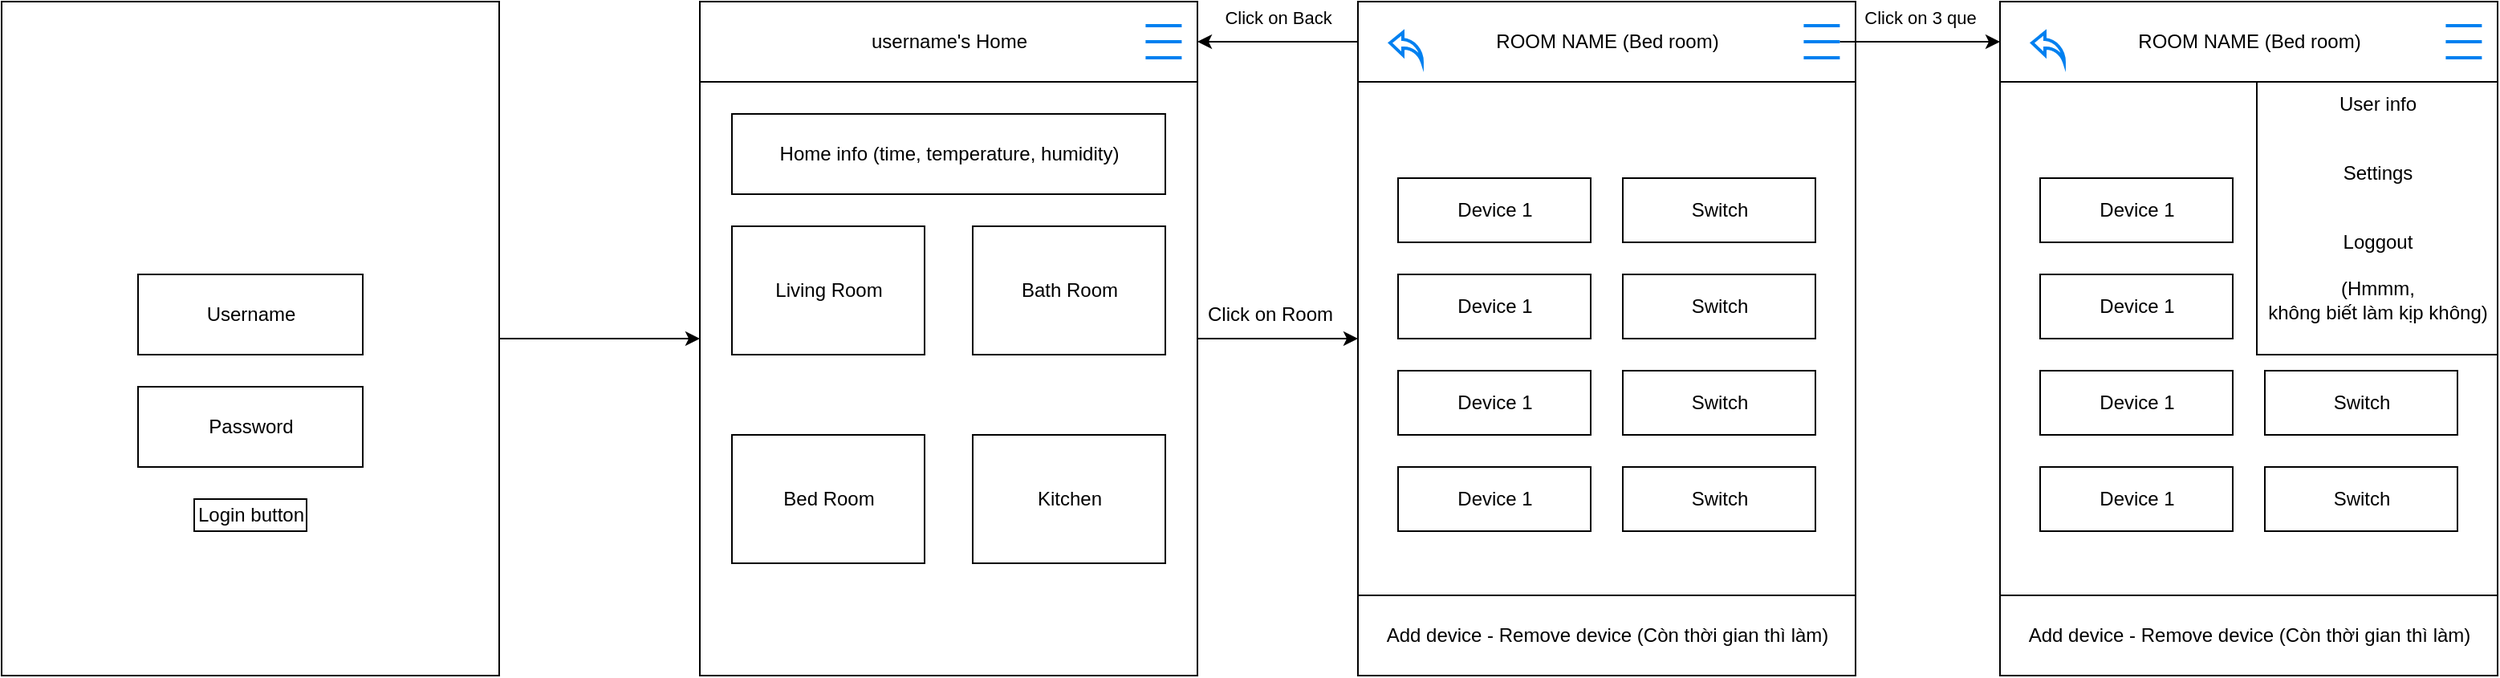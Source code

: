 <mxfile version="14.6.13" type="device"><diagram id="3OjreYFjAjVidIxBB8FL" name="Page-1"><mxGraphModel dx="1588" dy="960" grid="1" gridSize="10" guides="1" tooltips="1" connect="1" arrows="1" fold="1" page="1" pageScale="1" pageWidth="850" pageHeight="1100" math="0" shadow="0"><root><mxCell id="0"/><mxCell id="1" parent="0"/><mxCell id="B06hxSmvJGXlFkLfWqfJ-16" style="edgeStyle=orthogonalEdgeStyle;rounded=0;orthogonalLoop=1;jettySize=auto;html=1;" edge="1" parent="1" source="B06hxSmvJGXlFkLfWqfJ-1" target="B06hxSmvJGXlFkLfWqfJ-5"><mxGeometry relative="1" as="geometry"/></mxCell><mxCell id="B06hxSmvJGXlFkLfWqfJ-1" value="" style="html=1;verticalAlign=top;" vertex="1" parent="1"><mxGeometry x="165" y="190" width="310" height="420" as="geometry"/></mxCell><mxCell id="B06hxSmvJGXlFkLfWqfJ-2" value="Username" style="html=1;" vertex="1" parent="1"><mxGeometry x="250" y="360" width="140" height="50" as="geometry"/></mxCell><mxCell id="B06hxSmvJGXlFkLfWqfJ-3" value="Password" style="html=1;" vertex="1" parent="1"><mxGeometry x="250" y="430" width="140" height="50" as="geometry"/></mxCell><mxCell id="B06hxSmvJGXlFkLfWqfJ-4" value="Login button" style="html=1;" vertex="1" parent="1"><mxGeometry x="285" y="500" width="70" height="20" as="geometry"/></mxCell><mxCell id="B06hxSmvJGXlFkLfWqfJ-25" style="edgeStyle=orthogonalEdgeStyle;rounded=0;orthogonalLoop=1;jettySize=auto;html=1;entryX=0;entryY=0.5;entryDx=0;entryDy=0;" edge="1" parent="1" source="B06hxSmvJGXlFkLfWqfJ-5" target="B06hxSmvJGXlFkLfWqfJ-17"><mxGeometry relative="1" as="geometry"/></mxCell><mxCell id="B06hxSmvJGXlFkLfWqfJ-5" value="" style="html=1;verticalAlign=top;" vertex="1" parent="1"><mxGeometry x="600" y="190" width="310" height="420" as="geometry"/></mxCell><mxCell id="B06hxSmvJGXlFkLfWqfJ-6" value="Living Room" style="html=1;" vertex="1" parent="1"><mxGeometry x="620" y="330" width="120" height="80" as="geometry"/></mxCell><mxCell id="B06hxSmvJGXlFkLfWqfJ-7" value="username's Home" style="html=1;" vertex="1" parent="1"><mxGeometry x="600" y="190" width="310" height="50" as="geometry"/></mxCell><mxCell id="B06hxSmvJGXlFkLfWqfJ-9" value="" style="html=1;verticalLabelPosition=bottom;align=center;labelBackgroundColor=#ffffff;verticalAlign=top;strokeWidth=2;strokeColor=#0080F0;shadow=0;dashed=0;shape=mxgraph.ios7.icons.most_viewed;pointerEvents=1" vertex="1" parent="1"><mxGeometry x="870" y="202.3" width="30.2" height="25.4" as="geometry"/></mxCell><mxCell id="B06hxSmvJGXlFkLfWqfJ-11" value="Bath Room" style="html=1;" vertex="1" parent="1"><mxGeometry x="770" y="330" width="120" height="80" as="geometry"/></mxCell><mxCell id="B06hxSmvJGXlFkLfWqfJ-12" value="Bed Room" style="html=1;" vertex="1" parent="1"><mxGeometry x="620" y="460" width="120" height="80" as="geometry"/></mxCell><mxCell id="B06hxSmvJGXlFkLfWqfJ-13" value="Kitchen" style="html=1;" vertex="1" parent="1"><mxGeometry x="770" y="460" width="120" height="80" as="geometry"/></mxCell><mxCell id="B06hxSmvJGXlFkLfWqfJ-14" value="Home info (time, temperature, humidity)" style="html=1;" vertex="1" parent="1"><mxGeometry x="620" y="260" width="270" height="50" as="geometry"/></mxCell><mxCell id="B06hxSmvJGXlFkLfWqfJ-17" value="" style="html=1;verticalAlign=top;" vertex="1" parent="1"><mxGeometry x="1010" y="190" width="310" height="420" as="geometry"/></mxCell><mxCell id="B06hxSmvJGXlFkLfWqfJ-18" value="Device 1" style="html=1;" vertex="1" parent="1"><mxGeometry x="1035" y="300" width="120" height="40" as="geometry"/></mxCell><mxCell id="B06hxSmvJGXlFkLfWqfJ-52" value="Click on Back" style="edgeStyle=orthogonalEdgeStyle;rounded=0;orthogonalLoop=1;jettySize=auto;html=1;entryX=1;entryY=0.5;entryDx=0;entryDy=0;" edge="1" parent="1" source="B06hxSmvJGXlFkLfWqfJ-19" target="B06hxSmvJGXlFkLfWqfJ-7"><mxGeometry y="-15" relative="1" as="geometry"><mxPoint as="offset"/></mxGeometry></mxCell><mxCell id="B06hxSmvJGXlFkLfWqfJ-19" value="ROOM NAME (Bed room)" style="html=1;" vertex="1" parent="1"><mxGeometry x="1010" y="190" width="310" height="50" as="geometry"/></mxCell><mxCell id="B06hxSmvJGXlFkLfWqfJ-54" value="Click on 3 que" style="edgeStyle=orthogonalEdgeStyle;rounded=0;orthogonalLoop=1;jettySize=auto;html=1;" edge="1" parent="1" source="B06hxSmvJGXlFkLfWqfJ-20" target="B06hxSmvJGXlFkLfWqfJ-40"><mxGeometry x="-0.002" y="15" relative="1" as="geometry"><mxPoint as="offset"/></mxGeometry></mxCell><mxCell id="B06hxSmvJGXlFkLfWqfJ-20" value="" style="html=1;verticalLabelPosition=bottom;align=center;labelBackgroundColor=#ffffff;verticalAlign=top;strokeWidth=2;strokeColor=#0080F0;shadow=0;dashed=0;shape=mxgraph.ios7.icons.most_viewed;pointerEvents=1" vertex="1" parent="1"><mxGeometry x="1280" y="202.3" width="30.2" height="25.4" as="geometry"/></mxCell><mxCell id="B06hxSmvJGXlFkLfWqfJ-21" value="Switch" style="html=1;" vertex="1" parent="1"><mxGeometry x="1175" y="300" width="120" height="40" as="geometry"/></mxCell><mxCell id="B06hxSmvJGXlFkLfWqfJ-26" value="Device 1" style="html=1;" vertex="1" parent="1"><mxGeometry x="1035" y="360" width="120" height="40" as="geometry"/></mxCell><mxCell id="B06hxSmvJGXlFkLfWqfJ-27" value="Switch" style="html=1;" vertex="1" parent="1"><mxGeometry x="1175" y="360" width="120" height="40" as="geometry"/></mxCell><mxCell id="B06hxSmvJGXlFkLfWqfJ-28" value="Device 1" style="html=1;" vertex="1" parent="1"><mxGeometry x="1035" y="420" width="120" height="40" as="geometry"/></mxCell><mxCell id="B06hxSmvJGXlFkLfWqfJ-29" value="Switch" style="html=1;" vertex="1" parent="1"><mxGeometry x="1175" y="420" width="120" height="40" as="geometry"/></mxCell><mxCell id="B06hxSmvJGXlFkLfWqfJ-30" value="Device 1" style="html=1;" vertex="1" parent="1"><mxGeometry x="1035" y="480" width="120" height="40" as="geometry"/></mxCell><mxCell id="B06hxSmvJGXlFkLfWqfJ-31" value="Switch" style="html=1;" vertex="1" parent="1"><mxGeometry x="1175" y="480" width="120" height="40" as="geometry"/></mxCell><mxCell id="B06hxSmvJGXlFkLfWqfJ-36" value="" style="html=1;verticalLabelPosition=bottom;align=center;labelBackgroundColor=#ffffff;verticalAlign=top;strokeWidth=2;strokeColor=#0080F0;shadow=0;dashed=0;shape=mxgraph.ios7.icons.back;" vertex="1" parent="1"><mxGeometry x="1030" y="209.2" width="20" height="18.5" as="geometry"/></mxCell><mxCell id="B06hxSmvJGXlFkLfWqfJ-37" value="Add device - Remove device (Còn thời gian thì làm)" style="html=1;" vertex="1" parent="1"><mxGeometry x="1010" y="560" width="310" height="50" as="geometry"/></mxCell><mxCell id="B06hxSmvJGXlFkLfWqfJ-38" value="" style="html=1;verticalAlign=top;" vertex="1" parent="1"><mxGeometry x="1410" y="190" width="310" height="420" as="geometry"/></mxCell><mxCell id="B06hxSmvJGXlFkLfWqfJ-39" value="Device 1" style="html=1;" vertex="1" parent="1"><mxGeometry x="1435" y="300" width="120" height="40" as="geometry"/></mxCell><mxCell id="B06hxSmvJGXlFkLfWqfJ-40" value="ROOM NAME (Bed room)" style="html=1;" vertex="1" parent="1"><mxGeometry x="1410" y="190" width="310" height="50" as="geometry"/></mxCell><mxCell id="B06hxSmvJGXlFkLfWqfJ-41" value="" style="html=1;verticalLabelPosition=bottom;align=center;labelBackgroundColor=#ffffff;verticalAlign=top;strokeWidth=2;strokeColor=#0080F0;shadow=0;dashed=0;shape=mxgraph.ios7.icons.most_viewed;pointerEvents=1" vertex="1" parent="1"><mxGeometry x="1680" y="202.3" width="30.2" height="25.4" as="geometry"/></mxCell><mxCell id="B06hxSmvJGXlFkLfWqfJ-42" value="Switch" style="html=1;" vertex="1" parent="1"><mxGeometry x="1575" y="300" width="120" height="40" as="geometry"/></mxCell><mxCell id="B06hxSmvJGXlFkLfWqfJ-43" value="Device 1" style="html=1;" vertex="1" parent="1"><mxGeometry x="1435" y="360" width="120" height="40" as="geometry"/></mxCell><mxCell id="B06hxSmvJGXlFkLfWqfJ-44" value="Switch" style="html=1;" vertex="1" parent="1"><mxGeometry x="1575" y="360" width="120" height="40" as="geometry"/></mxCell><mxCell id="B06hxSmvJGXlFkLfWqfJ-45" value="Device 1" style="html=1;" vertex="1" parent="1"><mxGeometry x="1435" y="420" width="120" height="40" as="geometry"/></mxCell><mxCell id="B06hxSmvJGXlFkLfWqfJ-46" value="Switch" style="html=1;" vertex="1" parent="1"><mxGeometry x="1575" y="420" width="120" height="40" as="geometry"/></mxCell><mxCell id="B06hxSmvJGXlFkLfWqfJ-47" value="Device 1" style="html=1;" vertex="1" parent="1"><mxGeometry x="1435" y="480" width="120" height="40" as="geometry"/></mxCell><mxCell id="B06hxSmvJGXlFkLfWqfJ-48" value="Switch" style="html=1;" vertex="1" parent="1"><mxGeometry x="1575" y="480" width="120" height="40" as="geometry"/></mxCell><mxCell id="B06hxSmvJGXlFkLfWqfJ-49" value="" style="html=1;verticalLabelPosition=bottom;align=center;labelBackgroundColor=#ffffff;verticalAlign=top;strokeWidth=2;strokeColor=#0080F0;shadow=0;dashed=0;shape=mxgraph.ios7.icons.back;" vertex="1" parent="1"><mxGeometry x="1430" y="209.2" width="20" height="18.5" as="geometry"/></mxCell><mxCell id="B06hxSmvJGXlFkLfWqfJ-50" value="Add device - Remove device (Còn thời gian thì làm)" style="html=1;" vertex="1" parent="1"><mxGeometry x="1410" y="560" width="310" height="50" as="geometry"/></mxCell><mxCell id="B06hxSmvJGXlFkLfWqfJ-51" value="Click on Room" style="text;html=1;align=center;verticalAlign=middle;resizable=0;points=[];autosize=1;strokeColor=none;" vertex="1" parent="1"><mxGeometry x="910" y="375" width="90" height="20" as="geometry"/></mxCell><mxCell id="B06hxSmvJGXlFkLfWqfJ-56" value="User info&lt;br&gt;&lt;br&gt;&lt;br&gt;Settings&lt;br&gt;&lt;br&gt;&lt;br&gt;Loggout&lt;br&gt;&lt;br&gt;(Hmmm, &lt;br&gt;không biết làm kịp không)" style="html=1;verticalAlign=top;" vertex="1" parent="1"><mxGeometry x="1570" y="240" width="150" height="170" as="geometry"/></mxCell></root></mxGraphModel></diagram></mxfile>